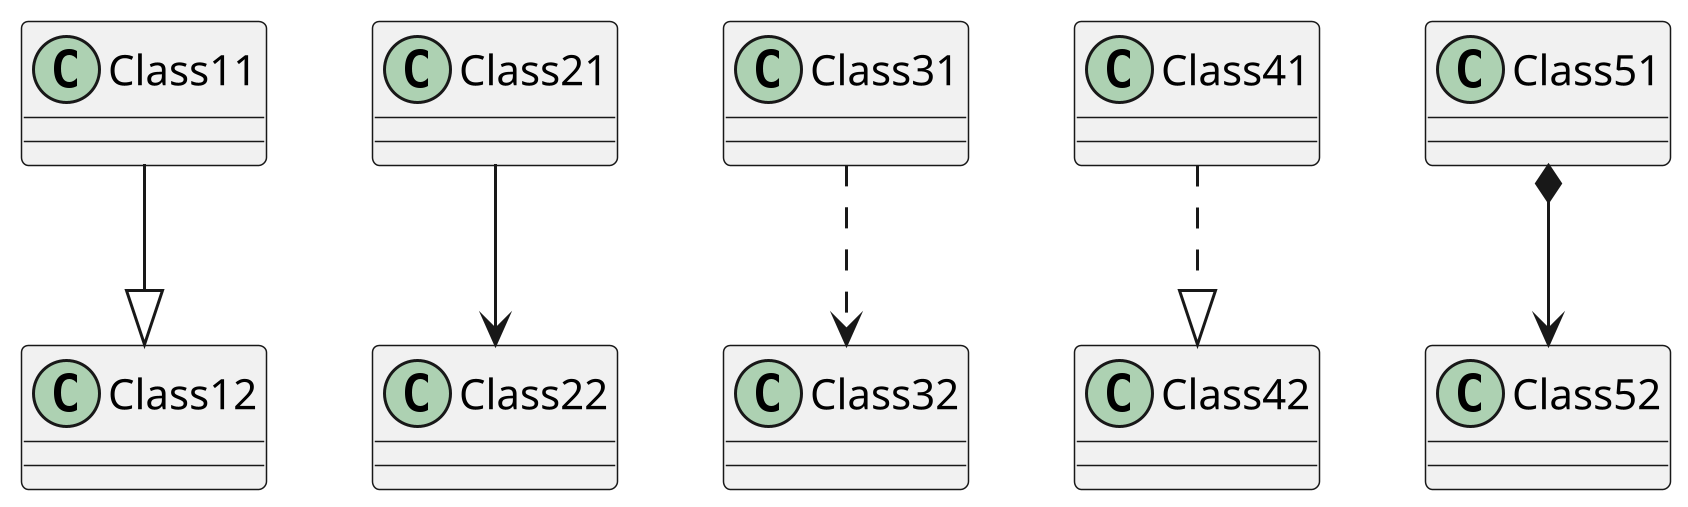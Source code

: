 @startuml
scale 3
Class11 --|> Class12
Class21 --> Class22
Class31 ..> Class32
Class41 ..|> Class42
Class51 *--> Class52
@enduml